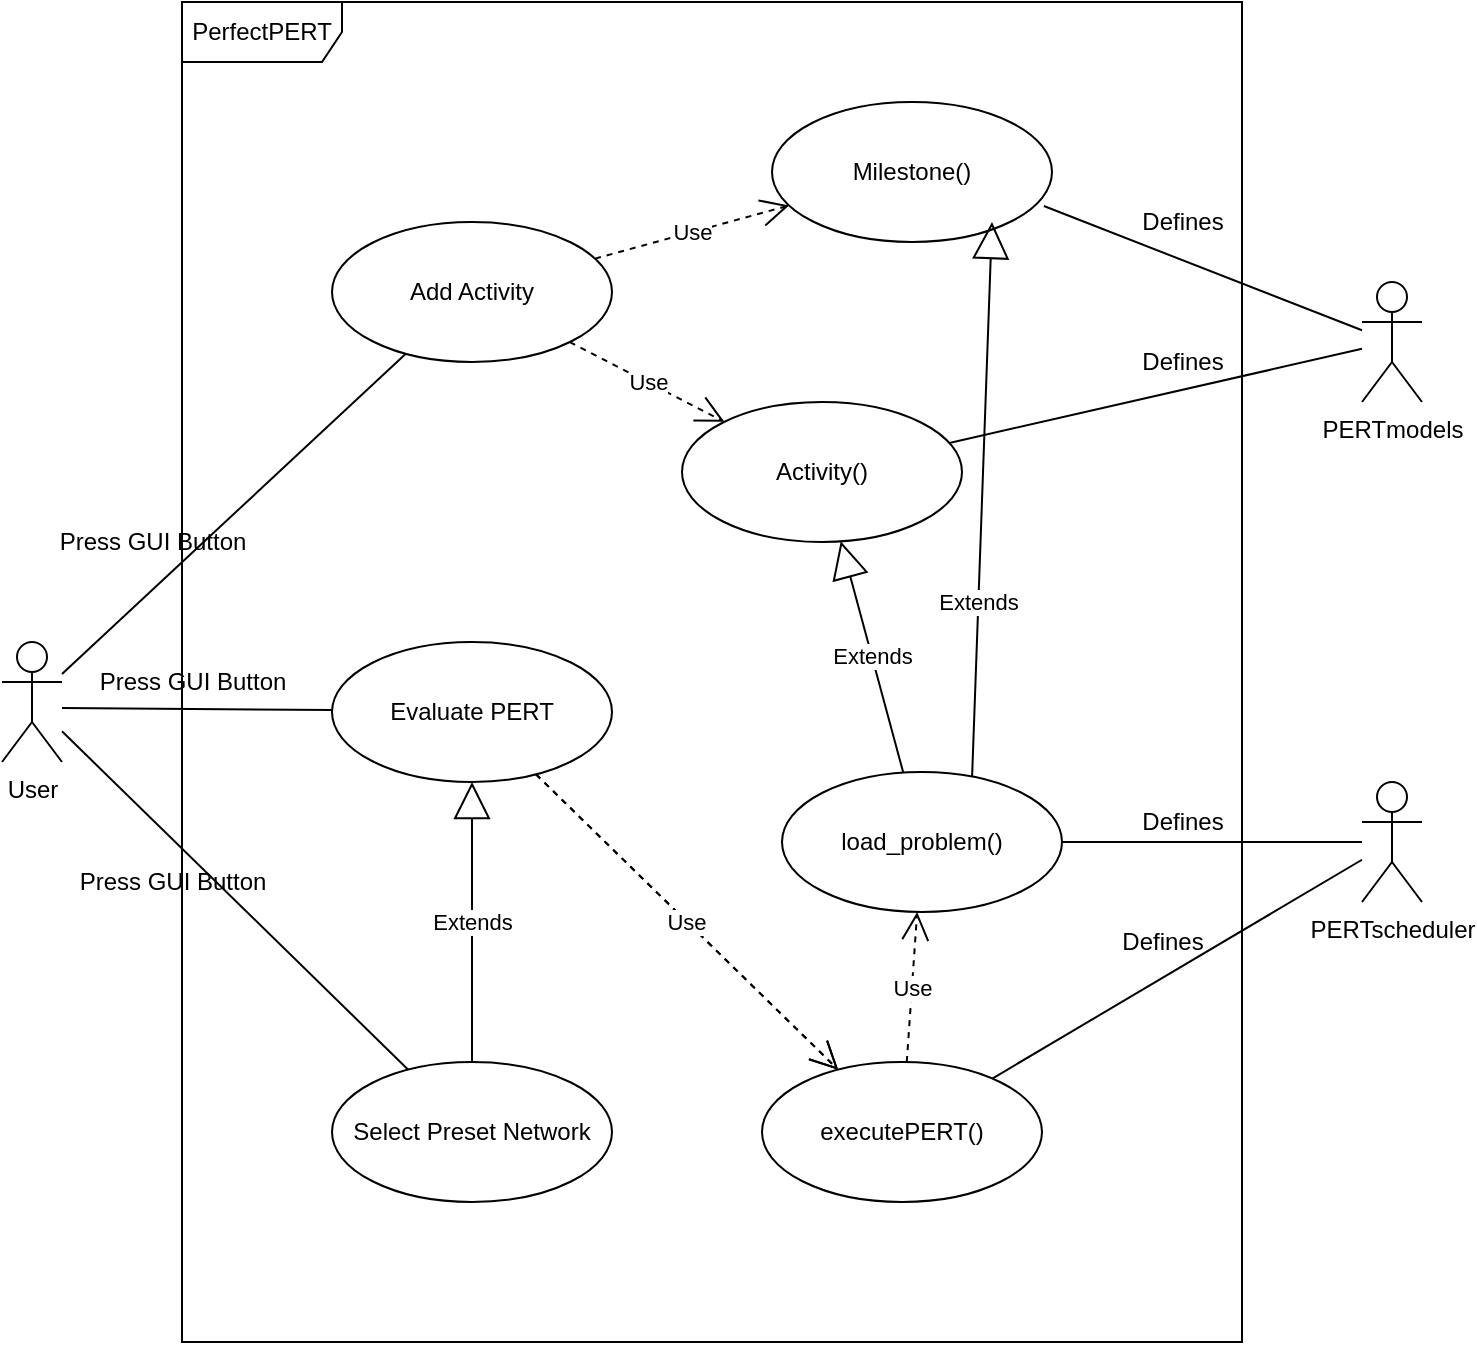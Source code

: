 <mxfile version="14.5.0" type="device"><diagram id="-uz-yWmULIUDPJjm6Qau" name="Page-1"><mxGraphModel dx="1662" dy="706" grid="1" gridSize="10" guides="1" tooltips="1" connect="1" arrows="1" fold="1" page="1" pageScale="1" pageWidth="850" pageHeight="1100" math="0" shadow="0"><root><mxCell id="0"/><mxCell id="1" parent="0"/><mxCell id="Lj71XVisxg08LTZLKJ4J-22" value="PerfectPERT" style="shape=umlFrame;whiteSpace=wrap;html=1;width=80;height=30;" vertex="1" parent="1"><mxGeometry x="170" y="50" width="530" height="670" as="geometry"/></mxCell><mxCell id="Lj71XVisxg08LTZLKJ4J-1" value="User" style="shape=umlActor;verticalLabelPosition=bottom;verticalAlign=top;html=1;" vertex="1" parent="1"><mxGeometry x="80" y="370" width="30" height="60" as="geometry"/></mxCell><mxCell id="Lj71XVisxg08LTZLKJ4J-2" value="Add Activity" style="ellipse;whiteSpace=wrap;html=1;" vertex="1" parent="1"><mxGeometry x="245" y="160" width="140" height="70" as="geometry"/></mxCell><mxCell id="Lj71XVisxg08LTZLKJ4J-6" value="Evaluate PERT" style="ellipse;whiteSpace=wrap;html=1;" vertex="1" parent="1"><mxGeometry x="245" y="370" width="140" height="70" as="geometry"/></mxCell><mxCell id="Lj71XVisxg08LTZLKJ4J-7" value="PERTmodels" style="shape=umlActor;verticalLabelPosition=bottom;verticalAlign=top;html=1;" vertex="1" parent="1"><mxGeometry x="760" y="190" width="30" height="60" as="geometry"/></mxCell><mxCell id="Lj71XVisxg08LTZLKJ4J-8" value="Milestone()" style="ellipse;whiteSpace=wrap;html=1;" vertex="1" parent="1"><mxGeometry x="465" y="100" width="140" height="70" as="geometry"/></mxCell><mxCell id="Lj71XVisxg08LTZLKJ4J-9" value="Activity()" style="ellipse;whiteSpace=wrap;html=1;" vertex="1" parent="1"><mxGeometry x="420" y="250" width="140" height="70" as="geometry"/></mxCell><mxCell id="Lj71XVisxg08LTZLKJ4J-13" value="Select Preset Network" style="ellipse;whiteSpace=wrap;html=1;" vertex="1" parent="1"><mxGeometry x="245" y="580" width="140" height="70" as="geometry"/></mxCell><mxCell id="Lj71XVisxg08LTZLKJ4J-20" value="Use" style="endArrow=open;endSize=12;dashed=1;html=1;" edge="1" parent="1" source="Lj71XVisxg08LTZLKJ4J-2" target="Lj71XVisxg08LTZLKJ4J-8"><mxGeometry width="160" relative="1" as="geometry"><mxPoint x="385" y="194.5" as="sourcePoint"/><mxPoint x="545" y="194.5" as="targetPoint"/></mxGeometry></mxCell><mxCell id="Lj71XVisxg08LTZLKJ4J-23" value="Use" style="endArrow=open;endSize=12;dashed=1;html=1;" edge="1" parent="1" source="Lj71XVisxg08LTZLKJ4J-2" target="Lj71XVisxg08LTZLKJ4J-9"><mxGeometry width="160" relative="1" as="geometry"><mxPoint x="386.482" y="188.267" as="sourcePoint"/><mxPoint x="483.547" y="161.76" as="targetPoint"/></mxGeometry></mxCell><mxCell id="Lj71XVisxg08LTZLKJ4J-30" value="load_problem()" style="ellipse;whiteSpace=wrap;html=1;" vertex="1" parent="1"><mxGeometry x="470" y="435" width="140" height="70" as="geometry"/></mxCell><mxCell id="Lj71XVisxg08LTZLKJ4J-39" value="" style="endArrow=none;html=1;" edge="1" parent="1" source="Lj71XVisxg08LTZLKJ4J-1" target="Lj71XVisxg08LTZLKJ4J-13"><mxGeometry width="50" height="50" relative="1" as="geometry"><mxPoint x="400" y="420" as="sourcePoint"/><mxPoint x="450" y="370" as="targetPoint"/></mxGeometry></mxCell><mxCell id="Lj71XVisxg08LTZLKJ4J-40" value="" style="endArrow=none;html=1;" edge="1" parent="1" source="Lj71XVisxg08LTZLKJ4J-1" target="Lj71XVisxg08LTZLKJ4J-2"><mxGeometry width="50" height="50" relative="1" as="geometry"><mxPoint x="400" y="420" as="sourcePoint"/><mxPoint x="450" y="370" as="targetPoint"/></mxGeometry></mxCell><mxCell id="Lj71XVisxg08LTZLKJ4J-41" value="" style="endArrow=none;html=1;" edge="1" parent="1"><mxGeometry width="50" height="50" relative="1" as="geometry"><mxPoint x="110" y="403" as="sourcePoint"/><mxPoint x="245" y="404" as="targetPoint"/></mxGeometry></mxCell><mxCell id="Lj71XVisxg08LTZLKJ4J-43" value="Press GUI Button" style="text;html=1;align=center;verticalAlign=middle;resizable=0;points=[];autosize=1;" vertex="1" parent="1"><mxGeometry x="100" y="310" width="110" height="20" as="geometry"/></mxCell><mxCell id="Lj71XVisxg08LTZLKJ4J-45" value="Press GUI Button" style="text;html=1;align=center;verticalAlign=middle;resizable=0;points=[];autosize=1;" vertex="1" parent="1"><mxGeometry x="120" y="380" width="110" height="20" as="geometry"/></mxCell><mxCell id="Lj71XVisxg08LTZLKJ4J-46" value="Press GUI Button" style="text;html=1;align=center;verticalAlign=middle;resizable=0;points=[];autosize=1;" vertex="1" parent="1"><mxGeometry x="110" y="480" width="110" height="20" as="geometry"/></mxCell><mxCell id="Lj71XVisxg08LTZLKJ4J-49" value="" style="endArrow=none;html=1;" edge="1" parent="1" source="Lj71XVisxg08LTZLKJ4J-7" target="Lj71XVisxg08LTZLKJ4J-9"><mxGeometry width="50" height="50" relative="1" as="geometry"><mxPoint x="760" y="380" as="sourcePoint"/><mxPoint x="485" y="341" as="targetPoint"/></mxGeometry></mxCell><mxCell id="Lj71XVisxg08LTZLKJ4J-50" value="" style="endArrow=none;html=1;entryX=0.971;entryY=0.743;entryDx=0;entryDy=0;entryPerimeter=0;" edge="1" parent="1" source="Lj71XVisxg08LTZLKJ4J-7" target="Lj71XVisxg08LTZLKJ4J-8"><mxGeometry width="50" height="50" relative="1" as="geometry"><mxPoint x="690" y="260" as="sourcePoint"/><mxPoint x="750" y="190" as="targetPoint"/></mxGeometry></mxCell><mxCell id="Lj71XVisxg08LTZLKJ4J-51" value="Defines" style="text;html=1;align=center;verticalAlign=middle;resizable=0;points=[];autosize=1;" vertex="1" parent="1"><mxGeometry x="640" y="220" width="60" height="20" as="geometry"/></mxCell><mxCell id="Lj71XVisxg08LTZLKJ4J-52" value="Defines" style="text;html=1;align=center;verticalAlign=middle;resizable=0;points=[];autosize=1;" vertex="1" parent="1"><mxGeometry x="640" y="150" width="60" height="20" as="geometry"/></mxCell><mxCell id="Lj71XVisxg08LTZLKJ4J-53" value="PERTscheduler" style="shape=umlActor;verticalLabelPosition=bottom;verticalAlign=top;html=1;" vertex="1" parent="1"><mxGeometry x="760" y="440" width="30" height="60" as="geometry"/></mxCell><mxCell id="Lj71XVisxg08LTZLKJ4J-55" value="" style="endArrow=none;html=1;" edge="1" parent="1" source="Lj71XVisxg08LTZLKJ4J-53" target="Lj71XVisxg08LTZLKJ4J-30"><mxGeometry width="50" height="50" relative="1" as="geometry"><mxPoint x="770" y="233.421" as="sourcePoint"/><mxPoint x="563.687" y="280.475" as="targetPoint"/></mxGeometry></mxCell><mxCell id="Lj71XVisxg08LTZLKJ4J-56" value="Defines" style="text;html=1;align=center;verticalAlign=middle;resizable=0;points=[];autosize=1;" vertex="1" parent="1"><mxGeometry x="640" y="450" width="60" height="20" as="geometry"/></mxCell><mxCell id="Lj71XVisxg08LTZLKJ4J-57" value="Use" style="endArrow=open;endSize=12;dashed=1;html=1;" edge="1" parent="1" source="Lj71XVisxg08LTZLKJ4J-6" target="Lj71XVisxg08LTZLKJ4J-61"><mxGeometry width="160" relative="1" as="geometry"><mxPoint x="534.215" y="500.12" as="sourcePoint"/><mxPoint x="505.813" y="329.879" as="targetPoint"/></mxGeometry></mxCell><mxCell id="Lj71XVisxg08LTZLKJ4J-58" value="Extends" style="endArrow=block;endSize=16;endFill=0;html=1;exitX=0.679;exitY=0.029;exitDx=0;exitDy=0;exitPerimeter=0;" edge="1" parent="1" source="Lj71XVisxg08LTZLKJ4J-30"><mxGeometry x="-0.372" width="160" relative="1" as="geometry"><mxPoint x="360" y="760" as="sourcePoint"/><mxPoint x="575" y="160" as="targetPoint"/><mxPoint as="offset"/></mxGeometry></mxCell><mxCell id="Lj71XVisxg08LTZLKJ4J-59" value="Extends" style="endArrow=block;endSize=16;endFill=0;html=1;" edge="1" parent="1" source="Lj71XVisxg08LTZLKJ4J-30" target="Lj71XVisxg08LTZLKJ4J-9"><mxGeometry width="160" relative="1" as="geometry"><mxPoint x="370" y="770" as="sourcePoint"/><mxPoint x="525" y="770" as="targetPoint"/></mxGeometry></mxCell><mxCell id="Lj71XVisxg08LTZLKJ4J-60" value="Extends" style="endArrow=block;endSize=16;endFill=0;html=1;" edge="1" parent="1" source="Lj71XVisxg08LTZLKJ4J-13" target="Lj71XVisxg08LTZLKJ4J-6"><mxGeometry width="160" relative="1" as="geometry"><mxPoint x="380" y="780" as="sourcePoint"/><mxPoint x="535" y="780" as="targetPoint"/></mxGeometry></mxCell><mxCell id="Lj71XVisxg08LTZLKJ4J-61" value="executePERT()" style="ellipse;whiteSpace=wrap;html=1;" vertex="1" parent="1"><mxGeometry x="460" y="580" width="140" height="70" as="geometry"/></mxCell><mxCell id="Lj71XVisxg08LTZLKJ4J-62" value="Use" style="endArrow=open;endSize=12;dashed=1;html=1;" edge="1" parent="1"><mxGeometry width="160" relative="1" as="geometry"><mxPoint x="347.003" y="436.128" as="sourcePoint"/><mxPoint x="498.103" y="583.845" as="targetPoint"/></mxGeometry></mxCell><mxCell id="Lj71XVisxg08LTZLKJ4J-63" value="Use" style="endArrow=open;endSize=12;dashed=1;html=1;" edge="1" parent="1" source="Lj71XVisxg08LTZLKJ4J-61" target="Lj71XVisxg08LTZLKJ4J-30"><mxGeometry width="160" relative="1" as="geometry"><mxPoint x="357.003" y="446.128" as="sourcePoint"/><mxPoint x="508.103" y="593.845" as="targetPoint"/></mxGeometry></mxCell><mxCell id="Lj71XVisxg08LTZLKJ4J-64" value="" style="endArrow=none;html=1;" edge="1" parent="1" source="Lj71XVisxg08LTZLKJ4J-53" target="Lj71XVisxg08LTZLKJ4J-61"><mxGeometry width="50" height="50" relative="1" as="geometry"><mxPoint x="770" y="480" as="sourcePoint"/><mxPoint x="630" y="480" as="targetPoint"/></mxGeometry></mxCell><mxCell id="Lj71XVisxg08LTZLKJ4J-65" value="Defines" style="text;html=1;align=center;verticalAlign=middle;resizable=0;points=[];autosize=1;" vertex="1" parent="1"><mxGeometry x="630" y="510" width="60" height="20" as="geometry"/></mxCell></root></mxGraphModel></diagram></mxfile>